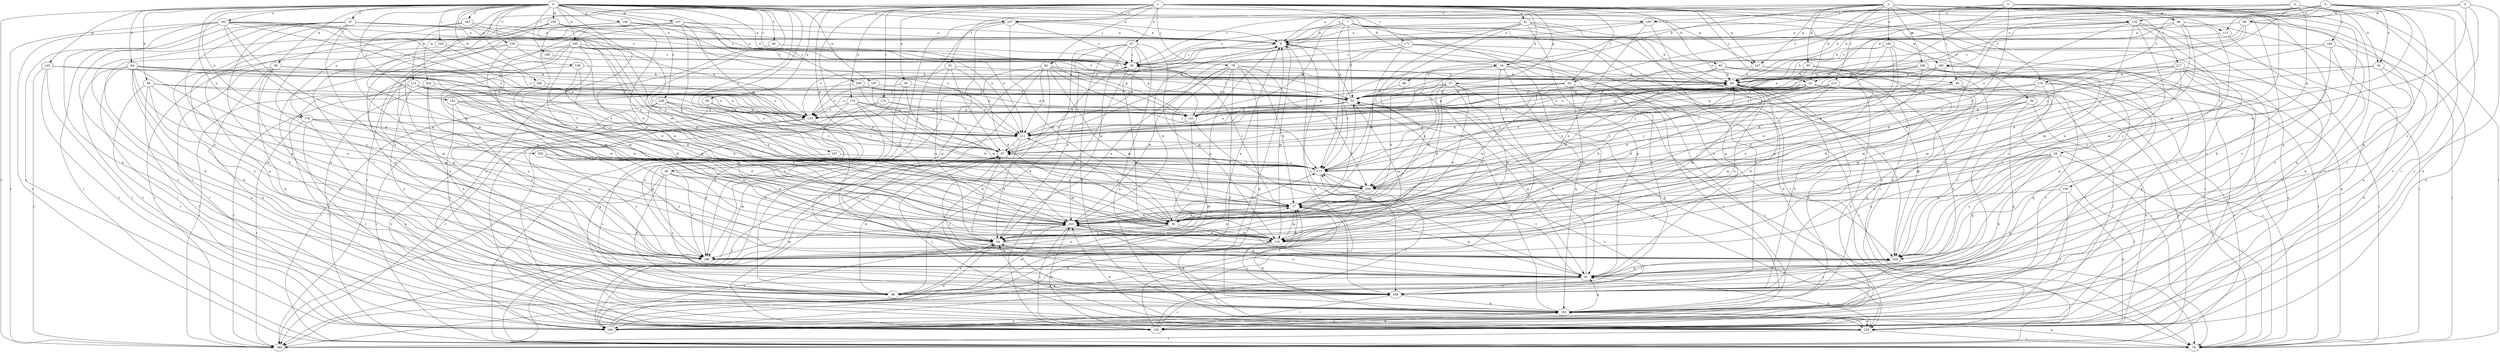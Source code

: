 strict digraph  {
0;
1;
2;
3;
4;
5;
6;
7;
8;
16;
17;
26;
28;
32;
34;
35;
36;
38;
39;
41;
44;
46;
47;
51;
52;
53;
57;
58;
59;
61;
64;
65;
66;
67;
68;
69;
78;
79;
82;
85;
86;
87;
94;
95;
96;
100;
105;
107;
109;
112;
113;
114;
124;
129;
132;
133;
135;
139;
140;
141;
147;
150;
152;
160;
162;
163;
167;
168;
170;
171;
176;
177;
178;
179;
180;
182;
184;
185;
186;
187;
188;
193;
194;
195;
197;
200;
202;
203;
205;
209;
211;
213;
217;
220;
225;
228;
229;
0 -> 8  [label=a];
0 -> 16  [label=b];
0 -> 26  [label=c];
0 -> 28  [label=d];
0 -> 32  [label=d];
0 -> 46  [label=f];
0 -> 47  [label=f];
0 -> 64  [label=h];
0 -> 94  [label=k];
0 -> 107  [label=m];
0 -> 109  [label=m];
0 -> 112  [label=m];
0 -> 124  [label=n];
0 -> 129  [label=o];
0 -> 135  [label=p];
0 -> 139  [label=p];
0 -> 140  [label=p];
0 -> 147  [label=q];
0 -> 152  [label=r];
0 -> 160  [label=r];
0 -> 162  [label=s];
0 -> 163  [label=s];
0 -> 167  [label=s];
0 -> 178  [label=u];
0 -> 187  [label=v];
0 -> 188  [label=v];
0 -> 193  [label=v];
0 -> 195  [label=w];
0 -> 197  [label=w];
0 -> 200  [label=w];
0 -> 202  [label=w];
0 -> 203  [label=w];
0 -> 205  [label=x];
0 -> 209  [label=x];
0 -> 225  [label=z];
0 -> 228  [label=z];
0 -> 229  [label=z];
1 -> 36  [label=e];
1 -> 38  [label=e];
1 -> 39  [label=e];
1 -> 41  [label=e];
1 -> 44  [label=e];
1 -> 51  [label=f];
1 -> 52  [label=f];
1 -> 57  [label=g];
1 -> 58  [label=g];
1 -> 65  [label=h];
1 -> 66  [label=h];
1 -> 67  [label=h];
1 -> 79  [label=j];
1 -> 82  [label=j];
1 -> 85  [label=j];
1 -> 100  [label=l];
1 -> 113  [label=m];
1 -> 132  [label=o];
1 -> 147  [label=q];
1 -> 160  [label=r];
1 -> 167  [label=s];
1 -> 170  [label=t];
1 -> 171  [label=t];
1 -> 178  [label=u];
1 -> 179  [label=u];
2 -> 8  [label=a];
2 -> 26  [label=c];
2 -> 32  [label=d];
2 -> 78  [label=i];
2 -> 95  [label=k];
2 -> 96  [label=k];
2 -> 105  [label=l];
2 -> 147  [label=q];
2 -> 150  [label=q];
2 -> 167  [label=s];
2 -> 168  [label=s];
2 -> 176  [label=t];
2 -> 180  [label=u];
2 -> 182  [label=u];
2 -> 211  [label=x];
2 -> 213  [label=y];
2 -> 217  [label=y];
3 -> 68  [label=h];
3 -> 105  [label=l];
3 -> 113  [label=m];
3 -> 203  [label=w];
3 -> 229  [label=z];
4 -> 32  [label=d];
4 -> 34  [label=d];
4 -> 59  [label=g];
4 -> 69  [label=h];
4 -> 184  [label=u];
4 -> 193  [label=v];
4 -> 194  [label=v];
4 -> 220  [label=y];
5 -> 52  [label=f];
5 -> 61  [label=g];
5 -> 85  [label=j];
5 -> 86  [label=j];
5 -> 87  [label=j];
5 -> 220  [label=y];
5 -> 229  [label=z];
6 -> 8  [label=a];
6 -> 16  [label=b];
6 -> 34  [label=d];
6 -> 61  [label=g];
6 -> 69  [label=h];
6 -> 105  [label=l];
6 -> 124  [label=n];
6 -> 132  [label=o];
6 -> 133  [label=o];
6 -> 176  [label=t];
6 -> 185  [label=u];
6 -> 203  [label=w];
7 -> 8  [label=a];
7 -> 26  [label=c];
7 -> 53  [label=f];
7 -> 78  [label=i];
7 -> 96  [label=k];
7 -> 141  [label=p];
7 -> 160  [label=r];
7 -> 177  [label=t];
7 -> 185  [label=u];
8 -> 26  [label=c];
8 -> 114  [label=m];
8 -> 133  [label=o];
8 -> 168  [label=s];
8 -> 186  [label=u];
8 -> 203  [label=w];
8 -> 229  [label=z];
16 -> 61  [label=g];
16 -> 69  [label=h];
16 -> 150  [label=q];
16 -> 177  [label=t];
16 -> 186  [label=u];
16 -> 194  [label=v];
17 -> 26  [label=c];
17 -> 35  [label=d];
17 -> 53  [label=f];
17 -> 61  [label=g];
17 -> 114  [label=m];
17 -> 168  [label=s];
17 -> 203  [label=w];
26 -> 69  [label=h];
26 -> 105  [label=l];
28 -> 69  [label=h];
28 -> 124  [label=n];
28 -> 133  [label=o];
28 -> 150  [label=q];
28 -> 186  [label=u];
28 -> 194  [label=v];
28 -> 220  [label=y];
32 -> 35  [label=d];
32 -> 53  [label=f];
32 -> 87  [label=j];
32 -> 96  [label=k];
32 -> 105  [label=l];
32 -> 133  [label=o];
32 -> 160  [label=r];
32 -> 177  [label=t];
32 -> 211  [label=x];
32 -> 220  [label=y];
34 -> 69  [label=h];
34 -> 124  [label=n];
34 -> 150  [label=q];
34 -> 177  [label=t];
35 -> 44  [label=e];
35 -> 69  [label=h];
35 -> 114  [label=m];
35 -> 177  [label=t];
35 -> 186  [label=u];
35 -> 211  [label=x];
36 -> 114  [label=m];
36 -> 124  [label=n];
36 -> 141  [label=p];
36 -> 150  [label=q];
36 -> 229  [label=z];
38 -> 53  [label=f];
38 -> 133  [label=o];
38 -> 186  [label=u];
38 -> 203  [label=w];
39 -> 78  [label=i];
39 -> 133  [label=o];
39 -> 177  [label=t];
39 -> 186  [label=u];
41 -> 8  [label=a];
41 -> 26  [label=c];
41 -> 35  [label=d];
41 -> 61  [label=g];
41 -> 69  [label=h];
41 -> 124  [label=n];
41 -> 168  [label=s];
41 -> 177  [label=t];
44 -> 17  [label=b];
44 -> 194  [label=v];
44 -> 229  [label=z];
46 -> 26  [label=c];
46 -> 203  [label=w];
47 -> 8  [label=a];
47 -> 26  [label=c];
47 -> 61  [label=g];
47 -> 78  [label=i];
47 -> 96  [label=k];
47 -> 186  [label=u];
47 -> 194  [label=v];
47 -> 220  [label=y];
47 -> 229  [label=z];
51 -> 35  [label=d];
51 -> 44  [label=e];
51 -> 69  [label=h];
51 -> 78  [label=i];
51 -> 87  [label=j];
52 -> 53  [label=f];
52 -> 78  [label=i];
52 -> 114  [label=m];
52 -> 133  [label=o];
52 -> 141  [label=p];
52 -> 194  [label=v];
52 -> 203  [label=w];
53 -> 8  [label=a];
53 -> 61  [label=g];
53 -> 114  [label=m];
53 -> 124  [label=n];
53 -> 133  [label=o];
53 -> 141  [label=p];
53 -> 211  [label=x];
57 -> 17  [label=b];
57 -> 35  [label=d];
57 -> 44  [label=e];
57 -> 53  [label=f];
57 -> 78  [label=i];
57 -> 114  [label=m];
57 -> 141  [label=p];
57 -> 150  [label=q];
57 -> 220  [label=y];
58 -> 44  [label=e];
58 -> 96  [label=k];
58 -> 160  [label=r];
58 -> 168  [label=s];
58 -> 186  [label=u];
58 -> 203  [label=w];
58 -> 220  [label=y];
59 -> 61  [label=g];
59 -> 78  [label=i];
59 -> 96  [label=k];
59 -> 105  [label=l];
59 -> 177  [label=t];
59 -> 186  [label=u];
59 -> 203  [label=w];
59 -> 220  [label=y];
59 -> 229  [label=z];
61 -> 44  [label=e];
61 -> 53  [label=f];
61 -> 96  [label=k];
61 -> 168  [label=s];
61 -> 177  [label=t];
61 -> 229  [label=z];
64 -> 44  [label=e];
64 -> 69  [label=h];
64 -> 96  [label=k];
64 -> 105  [label=l];
64 -> 114  [label=m];
64 -> 124  [label=n];
64 -> 133  [label=o];
64 -> 177  [label=t];
64 -> 194  [label=v];
64 -> 211  [label=x];
65 -> 69  [label=h];
65 -> 78  [label=i];
65 -> 168  [label=s];
65 -> 203  [label=w];
65 -> 220  [label=y];
66 -> 17  [label=b];
66 -> 53  [label=f];
67 -> 26  [label=c];
67 -> 44  [label=e];
67 -> 61  [label=g];
67 -> 96  [label=k];
67 -> 114  [label=m];
67 -> 124  [label=n];
67 -> 150  [label=q];
67 -> 203  [label=w];
68 -> 8  [label=a];
68 -> 69  [label=h];
68 -> 124  [label=n];
68 -> 141  [label=p];
68 -> 168  [label=s];
68 -> 211  [label=x];
69 -> 53  [label=f];
69 -> 78  [label=i];
69 -> 114  [label=m];
69 -> 186  [label=u];
78 -> 87  [label=j];
78 -> 150  [label=q];
79 -> 17  [label=b];
79 -> 44  [label=e];
79 -> 69  [label=h];
79 -> 124  [label=n];
79 -> 141  [label=p];
79 -> 150  [label=q];
79 -> 160  [label=r];
79 -> 203  [label=w];
79 -> 220  [label=y];
82 -> 53  [label=f];
82 -> 69  [label=h];
82 -> 105  [label=l];
82 -> 114  [label=m];
82 -> 141  [label=p];
82 -> 150  [label=q];
82 -> 160  [label=r];
82 -> 177  [label=t];
82 -> 194  [label=v];
82 -> 211  [label=x];
85 -> 53  [label=f];
85 -> 78  [label=i];
85 -> 150  [label=q];
85 -> 220  [label=y];
86 -> 8  [label=a];
86 -> 35  [label=d];
86 -> 44  [label=e];
86 -> 114  [label=m];
86 -> 124  [label=n];
86 -> 141  [label=p];
87 -> 26  [label=c];
87 -> 44  [label=e];
87 -> 69  [label=h];
87 -> 96  [label=k];
87 -> 114  [label=m];
87 -> 177  [label=t];
94 -> 44  [label=e];
94 -> 53  [label=f];
94 -> 105  [label=l];
94 -> 141  [label=p];
94 -> 186  [label=u];
94 -> 194  [label=v];
95 -> 44  [label=e];
95 -> 69  [label=h];
95 -> 114  [label=m];
95 -> 211  [label=x];
96 -> 44  [label=e];
96 -> 203  [label=w];
100 -> 17  [label=b];
100 -> 61  [label=g];
100 -> 105  [label=l];
100 -> 124  [label=n];
105 -> 8  [label=a];
105 -> 150  [label=q];
105 -> 168  [label=s];
105 -> 177  [label=t];
105 -> 203  [label=w];
107 -> 8  [label=a];
107 -> 53  [label=f];
107 -> 87  [label=j];
107 -> 114  [label=m];
107 -> 168  [label=s];
107 -> 186  [label=u];
107 -> 211  [label=x];
107 -> 220  [label=y];
107 -> 229  [label=z];
109 -> 8  [label=a];
109 -> 105  [label=l];
109 -> 177  [label=t];
109 -> 203  [label=w];
109 -> 211  [label=x];
109 -> 220  [label=y];
112 -> 35  [label=d];
112 -> 53  [label=f];
112 -> 124  [label=n];
112 -> 133  [label=o];
112 -> 160  [label=r];
112 -> 168  [label=s];
112 -> 203  [label=w];
113 -> 26  [label=c];
113 -> 168  [label=s];
114 -> 168  [label=s];
114 -> 186  [label=u];
124 -> 17  [label=b];
124 -> 44  [label=e];
124 -> 61  [label=g];
124 -> 78  [label=i];
124 -> 87  [label=j];
124 -> 160  [label=r];
124 -> 203  [label=w];
129 -> 26  [label=c];
129 -> 114  [label=m];
129 -> 124  [label=n];
129 -> 141  [label=p];
129 -> 160  [label=r];
132 -> 8  [label=a];
132 -> 35  [label=d];
132 -> 78  [label=i];
132 -> 114  [label=m];
132 -> 168  [label=s];
132 -> 194  [label=v];
132 -> 203  [label=w];
132 -> 211  [label=x];
132 -> 229  [label=z];
133 -> 105  [label=l];
133 -> 186  [label=u];
133 -> 194  [label=v];
135 -> 69  [label=h];
135 -> 105  [label=l];
135 -> 133  [label=o];
135 -> 160  [label=r];
135 -> 194  [label=v];
139 -> 35  [label=d];
139 -> 69  [label=h];
139 -> 177  [label=t];
139 -> 186  [label=u];
140 -> 8  [label=a];
140 -> 17  [label=b];
140 -> 53  [label=f];
140 -> 96  [label=k];
140 -> 150  [label=q];
140 -> 203  [label=w];
140 -> 211  [label=x];
141 -> 61  [label=g];
141 -> 186  [label=u];
141 -> 211  [label=x];
147 -> 53  [label=f];
147 -> 69  [label=h];
147 -> 168  [label=s];
147 -> 194  [label=v];
147 -> 229  [label=z];
150 -> 53  [label=f];
150 -> 61  [label=g];
150 -> 69  [label=h];
150 -> 105  [label=l];
150 -> 124  [label=n];
150 -> 194  [label=v];
150 -> 203  [label=w];
152 -> 17  [label=b];
152 -> 35  [label=d];
152 -> 141  [label=p];
152 -> 168  [label=s];
152 -> 186  [label=u];
152 -> 211  [label=x];
160 -> 8  [label=a];
162 -> 8  [label=a];
162 -> 17  [label=b];
162 -> 26  [label=c];
162 -> 35  [label=d];
162 -> 78  [label=i];
162 -> 87  [label=j];
162 -> 96  [label=k];
162 -> 133  [label=o];
162 -> 160  [label=r];
162 -> 194  [label=v];
162 -> 211  [label=x];
163 -> 8  [label=a];
163 -> 133  [label=o];
163 -> 186  [label=u];
163 -> 203  [label=w];
167 -> 8  [label=a];
167 -> 26  [label=c];
167 -> 35  [label=d];
167 -> 61  [label=g];
167 -> 96  [label=k];
167 -> 186  [label=u];
168 -> 69  [label=h];
168 -> 87  [label=j];
168 -> 105  [label=l];
168 -> 150  [label=q];
168 -> 229  [label=z];
170 -> 87  [label=j];
170 -> 105  [label=l];
170 -> 141  [label=p];
170 -> 160  [label=r];
171 -> 17  [label=b];
171 -> 26  [label=c];
171 -> 87  [label=j];
171 -> 105  [label=l];
171 -> 124  [label=n];
171 -> 177  [label=t];
171 -> 229  [label=z];
176 -> 35  [label=d];
176 -> 53  [label=f];
176 -> 78  [label=i];
176 -> 87  [label=j];
176 -> 114  [label=m];
176 -> 160  [label=r];
176 -> 211  [label=x];
177 -> 69  [label=h];
177 -> 87  [label=j];
177 -> 194  [label=v];
177 -> 220  [label=y];
178 -> 35  [label=d];
178 -> 105  [label=l];
178 -> 114  [label=m];
178 -> 124  [label=n];
178 -> 160  [label=r];
178 -> 211  [label=x];
179 -> 17  [label=b];
179 -> 133  [label=o];
179 -> 141  [label=p];
179 -> 150  [label=q];
179 -> 186  [label=u];
179 -> 211  [label=x];
180 -> 44  [label=e];
180 -> 61  [label=g];
180 -> 69  [label=h];
180 -> 78  [label=i];
180 -> 133  [label=o];
180 -> 194  [label=v];
180 -> 211  [label=x];
182 -> 17  [label=b];
182 -> 26  [label=c];
182 -> 69  [label=h];
182 -> 87  [label=j];
182 -> 203  [label=w];
182 -> 229  [label=z];
184 -> 26  [label=c];
184 -> 78  [label=i];
184 -> 96  [label=k];
184 -> 177  [label=t];
184 -> 229  [label=z];
185 -> 35  [label=d];
185 -> 53  [label=f];
185 -> 69  [label=h];
185 -> 105  [label=l];
185 -> 150  [label=q];
185 -> 177  [label=t];
186 -> 8  [label=a];
186 -> 17  [label=b];
186 -> 69  [label=h];
187 -> 168  [label=s];
187 -> 177  [label=t];
188 -> 17  [label=b];
193 -> 8  [label=a];
193 -> 44  [label=e];
193 -> 61  [label=g];
193 -> 78  [label=i];
193 -> 133  [label=o];
194 -> 17  [label=b];
194 -> 44  [label=e];
194 -> 69  [label=h];
194 -> 87  [label=j];
195 -> 17  [label=b];
195 -> 26  [label=c];
195 -> 35  [label=d];
195 -> 44  [label=e];
195 -> 61  [label=g];
195 -> 114  [label=m];
195 -> 141  [label=p];
195 -> 168  [label=s];
195 -> 177  [label=t];
197 -> 53  [label=f];
197 -> 78  [label=i];
197 -> 87  [label=j];
200 -> 35  [label=d];
200 -> 53  [label=f];
200 -> 133  [label=o];
200 -> 203  [label=w];
202 -> 53  [label=f];
202 -> 78  [label=i];
202 -> 96  [label=k];
202 -> 114  [label=m];
202 -> 186  [label=u];
203 -> 44  [label=e];
203 -> 61  [label=g];
203 -> 105  [label=l];
203 -> 114  [label=m];
203 -> 186  [label=u];
205 -> 44  [label=e];
205 -> 177  [label=t];
205 -> 186  [label=u];
205 -> 203  [label=w];
205 -> 229  [label=z];
209 -> 53  [label=f];
209 -> 87  [label=j];
209 -> 141  [label=p];
209 -> 160  [label=r];
209 -> 211  [label=x];
211 -> 8  [label=a];
211 -> 44  [label=e];
211 -> 78  [label=i];
211 -> 87  [label=j];
213 -> 17  [label=b];
213 -> 53  [label=f];
213 -> 141  [label=p];
213 -> 150  [label=q];
213 -> 220  [label=y];
217 -> 69  [label=h];
217 -> 78  [label=i];
217 -> 105  [label=l];
217 -> 114  [label=m];
217 -> 124  [label=n];
217 -> 133  [label=o];
217 -> 177  [label=t];
217 -> 194  [label=v];
217 -> 229  [label=z];
220 -> 17  [label=b];
220 -> 168  [label=s];
220 -> 203  [label=w];
225 -> 26  [label=c];
225 -> 96  [label=k];
225 -> 133  [label=o];
228 -> 61  [label=g];
228 -> 87  [label=j];
228 -> 133  [label=o];
228 -> 168  [label=s];
228 -> 211  [label=x];
228 -> 220  [label=y];
229 -> 61  [label=g];
229 -> 69  [label=h];
229 -> 203  [label=w];
}
